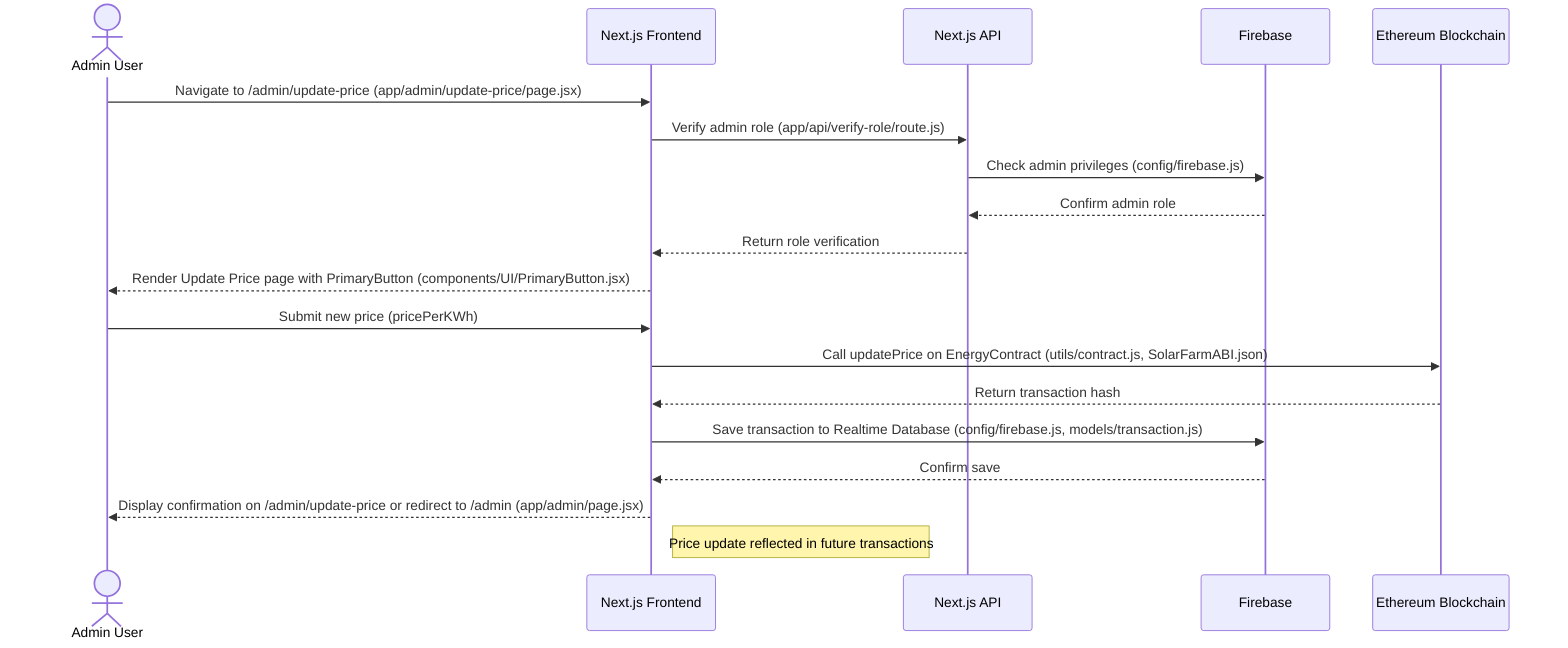 sequenceDiagram
    actor A as Admin User
    participant F as Next.js Frontend
    participant API as Next.js API
    participant DB as Firebase
    participant BC as Ethereum Blockchain

    A->>F: Navigate to /admin/update-price (app/admin/update-price/page.jsx)
    F->>API: Verify admin role (app/api/verify-role/route.js)
    API->>DB: Check admin privileges (config/firebase.js)
    DB-->>API: Confirm admin role
    API-->>F: Return role verification
    F-->>A: Render Update Price page with PrimaryButton (components/UI/PrimaryButton.jsx)
    A->>F: Submit new price (pricePerKWh)
    F->>BC: Call updatePrice on EnergyContract (utils/contract.js, SolarFarmABI.json)
    BC-->>F: Return transaction hash
    F->>DB: Save transaction to Realtime Database (config/firebase.js, models/transaction.js)
    DB-->>F: Confirm save
    F-->>A: Display confirmation on /admin/update-price or redirect to /admin (app/admin/page.jsx)

    Note right of F: Price update reflected in future transactions